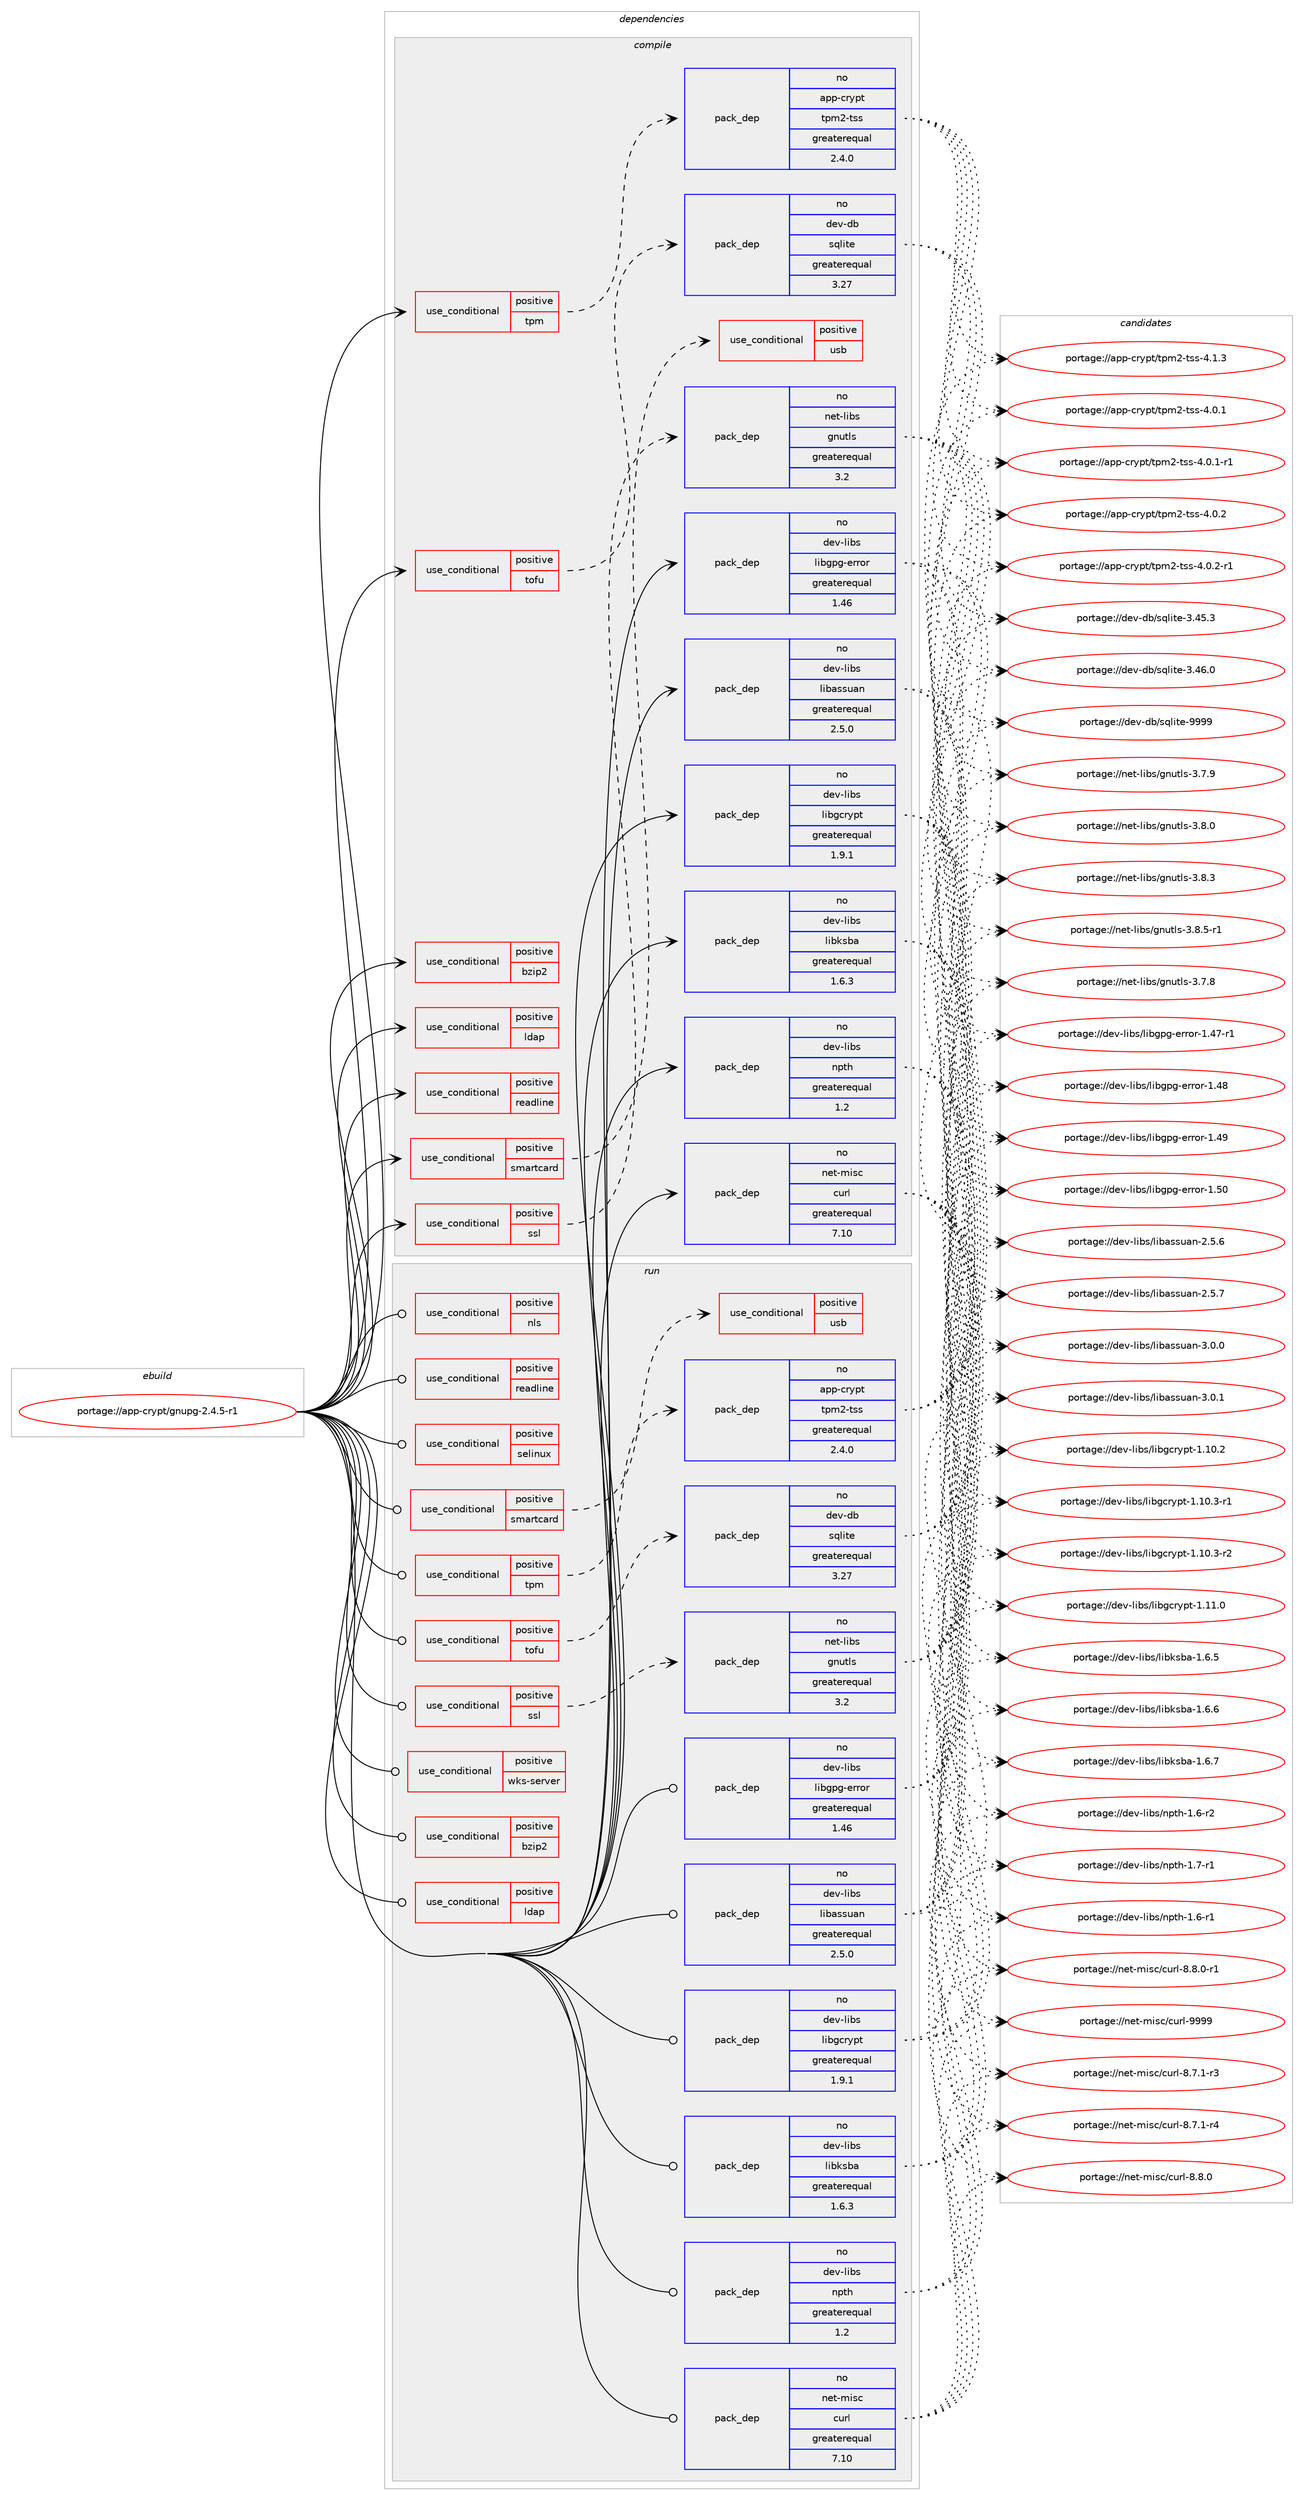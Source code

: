 digraph prolog {

# *************
# Graph options
# *************

newrank=true;
concentrate=true;
compound=true;
graph [rankdir=LR,fontname=Helvetica,fontsize=10,ranksep=1.5];#, ranksep=2.5, nodesep=0.2];
edge  [arrowhead=vee];
node  [fontname=Helvetica,fontsize=10];

# **********
# The ebuild
# **********

subgraph cluster_leftcol {
color=gray;
rank=same;
label=<<i>ebuild</i>>;
id [label="portage://app-crypt/gnupg-2.4.5-r1", color=red, width=4, href="../app-crypt/gnupg-2.4.5-r1.svg"];
}

# ****************
# The dependencies
# ****************

subgraph cluster_midcol {
color=gray;
label=<<i>dependencies</i>>;
subgraph cluster_compile {
fillcolor="#eeeeee";
style=filled;
label=<<i>compile</i>>;
subgraph cond3269 {
dependency5208 [label=<<TABLE BORDER="0" CELLBORDER="1" CELLSPACING="0" CELLPADDING="4"><TR><TD ROWSPAN="3" CELLPADDING="10">use_conditional</TD></TR><TR><TD>positive</TD></TR><TR><TD>bzip2</TD></TR></TABLE>>, shape=none, color=red];
# *** BEGIN UNKNOWN DEPENDENCY TYPE (TODO) ***
# dependency5208 -> package_dependency(portage://app-crypt/gnupg-2.4.5-r1,install,no,app-arch,bzip2,none,[,,],[],[])
# *** END UNKNOWN DEPENDENCY TYPE (TODO) ***

}
id:e -> dependency5208:w [weight=20,style="solid",arrowhead="vee"];
subgraph cond3270 {
dependency5209 [label=<<TABLE BORDER="0" CELLBORDER="1" CELLSPACING="0" CELLPADDING="4"><TR><TD ROWSPAN="3" CELLPADDING="10">use_conditional</TD></TR><TR><TD>positive</TD></TR><TR><TD>ldap</TD></TR></TABLE>>, shape=none, color=red];
# *** BEGIN UNKNOWN DEPENDENCY TYPE (TODO) ***
# dependency5209 -> package_dependency(portage://app-crypt/gnupg-2.4.5-r1,install,no,net-nds,openldap,none,[,,],any_same_slot,[])
# *** END UNKNOWN DEPENDENCY TYPE (TODO) ***

}
id:e -> dependency5209:w [weight=20,style="solid",arrowhead="vee"];
subgraph cond3271 {
dependency5210 [label=<<TABLE BORDER="0" CELLBORDER="1" CELLSPACING="0" CELLPADDING="4"><TR><TD ROWSPAN="3" CELLPADDING="10">use_conditional</TD></TR><TR><TD>positive</TD></TR><TR><TD>readline</TD></TR></TABLE>>, shape=none, color=red];
# *** BEGIN UNKNOWN DEPENDENCY TYPE (TODO) ***
# dependency5210 -> package_dependency(portage://app-crypt/gnupg-2.4.5-r1,install,no,sys-libs,readline,none,[,,],[slot(0),equal],[])
# *** END UNKNOWN DEPENDENCY TYPE (TODO) ***

}
id:e -> dependency5210:w [weight=20,style="solid",arrowhead="vee"];
subgraph cond3272 {
dependency5211 [label=<<TABLE BORDER="0" CELLBORDER="1" CELLSPACING="0" CELLPADDING="4"><TR><TD ROWSPAN="3" CELLPADDING="10">use_conditional</TD></TR><TR><TD>positive</TD></TR><TR><TD>smartcard</TD></TR></TABLE>>, shape=none, color=red];
subgraph cond3273 {
dependency5212 [label=<<TABLE BORDER="0" CELLBORDER="1" CELLSPACING="0" CELLPADDING="4"><TR><TD ROWSPAN="3" CELLPADDING="10">use_conditional</TD></TR><TR><TD>positive</TD></TR><TR><TD>usb</TD></TR></TABLE>>, shape=none, color=red];
# *** BEGIN UNKNOWN DEPENDENCY TYPE (TODO) ***
# dependency5212 -> package_dependency(portage://app-crypt/gnupg-2.4.5-r1,install,no,virtual,libusb,none,[,,],[slot(1)],[])
# *** END UNKNOWN DEPENDENCY TYPE (TODO) ***

}
dependency5211:e -> dependency5212:w [weight=20,style="dashed",arrowhead="vee"];
}
id:e -> dependency5211:w [weight=20,style="solid",arrowhead="vee"];
subgraph cond3274 {
dependency5213 [label=<<TABLE BORDER="0" CELLBORDER="1" CELLSPACING="0" CELLPADDING="4"><TR><TD ROWSPAN="3" CELLPADDING="10">use_conditional</TD></TR><TR><TD>positive</TD></TR><TR><TD>ssl</TD></TR></TABLE>>, shape=none, color=red];
subgraph pack1869 {
dependency5214 [label=<<TABLE BORDER="0" CELLBORDER="1" CELLSPACING="0" CELLPADDING="4" WIDTH="220"><TR><TD ROWSPAN="6" CELLPADDING="30">pack_dep</TD></TR><TR><TD WIDTH="110">no</TD></TR><TR><TD>net-libs</TD></TR><TR><TD>gnutls</TD></TR><TR><TD>greaterequal</TD></TR><TR><TD>3.2</TD></TR></TABLE>>, shape=none, color=blue];
}
dependency5213:e -> dependency5214:w [weight=20,style="dashed",arrowhead="vee"];
}
id:e -> dependency5213:w [weight=20,style="solid",arrowhead="vee"];
subgraph cond3275 {
dependency5215 [label=<<TABLE BORDER="0" CELLBORDER="1" CELLSPACING="0" CELLPADDING="4"><TR><TD ROWSPAN="3" CELLPADDING="10">use_conditional</TD></TR><TR><TD>positive</TD></TR><TR><TD>tofu</TD></TR></TABLE>>, shape=none, color=red];
subgraph pack1870 {
dependency5216 [label=<<TABLE BORDER="0" CELLBORDER="1" CELLSPACING="0" CELLPADDING="4" WIDTH="220"><TR><TD ROWSPAN="6" CELLPADDING="30">pack_dep</TD></TR><TR><TD WIDTH="110">no</TD></TR><TR><TD>dev-db</TD></TR><TR><TD>sqlite</TD></TR><TR><TD>greaterequal</TD></TR><TR><TD>3.27</TD></TR></TABLE>>, shape=none, color=blue];
}
dependency5215:e -> dependency5216:w [weight=20,style="dashed",arrowhead="vee"];
}
id:e -> dependency5215:w [weight=20,style="solid",arrowhead="vee"];
subgraph cond3276 {
dependency5217 [label=<<TABLE BORDER="0" CELLBORDER="1" CELLSPACING="0" CELLPADDING="4"><TR><TD ROWSPAN="3" CELLPADDING="10">use_conditional</TD></TR><TR><TD>positive</TD></TR><TR><TD>tpm</TD></TR></TABLE>>, shape=none, color=red];
subgraph pack1871 {
dependency5218 [label=<<TABLE BORDER="0" CELLBORDER="1" CELLSPACING="0" CELLPADDING="4" WIDTH="220"><TR><TD ROWSPAN="6" CELLPADDING="30">pack_dep</TD></TR><TR><TD WIDTH="110">no</TD></TR><TR><TD>app-crypt</TD></TR><TR><TD>tpm2-tss</TD></TR><TR><TD>greaterequal</TD></TR><TR><TD>2.4.0</TD></TR></TABLE>>, shape=none, color=blue];
}
dependency5217:e -> dependency5218:w [weight=20,style="dashed",arrowhead="vee"];
}
id:e -> dependency5217:w [weight=20,style="solid",arrowhead="vee"];
subgraph pack1872 {
dependency5219 [label=<<TABLE BORDER="0" CELLBORDER="1" CELLSPACING="0" CELLPADDING="4" WIDTH="220"><TR><TD ROWSPAN="6" CELLPADDING="30">pack_dep</TD></TR><TR><TD WIDTH="110">no</TD></TR><TR><TD>dev-libs</TD></TR><TR><TD>libassuan</TD></TR><TR><TD>greaterequal</TD></TR><TR><TD>2.5.0</TD></TR></TABLE>>, shape=none, color=blue];
}
id:e -> dependency5219:w [weight=20,style="solid",arrowhead="vee"];
subgraph pack1873 {
dependency5220 [label=<<TABLE BORDER="0" CELLBORDER="1" CELLSPACING="0" CELLPADDING="4" WIDTH="220"><TR><TD ROWSPAN="6" CELLPADDING="30">pack_dep</TD></TR><TR><TD WIDTH="110">no</TD></TR><TR><TD>dev-libs</TD></TR><TR><TD>libgcrypt</TD></TR><TR><TD>greaterequal</TD></TR><TR><TD>1.9.1</TD></TR></TABLE>>, shape=none, color=blue];
}
id:e -> dependency5220:w [weight=20,style="solid",arrowhead="vee"];
subgraph pack1874 {
dependency5221 [label=<<TABLE BORDER="0" CELLBORDER="1" CELLSPACING="0" CELLPADDING="4" WIDTH="220"><TR><TD ROWSPAN="6" CELLPADDING="30">pack_dep</TD></TR><TR><TD WIDTH="110">no</TD></TR><TR><TD>dev-libs</TD></TR><TR><TD>libgpg-error</TD></TR><TR><TD>greaterequal</TD></TR><TR><TD>1.46</TD></TR></TABLE>>, shape=none, color=blue];
}
id:e -> dependency5221:w [weight=20,style="solid",arrowhead="vee"];
subgraph pack1875 {
dependency5222 [label=<<TABLE BORDER="0" CELLBORDER="1" CELLSPACING="0" CELLPADDING="4" WIDTH="220"><TR><TD ROWSPAN="6" CELLPADDING="30">pack_dep</TD></TR><TR><TD WIDTH="110">no</TD></TR><TR><TD>dev-libs</TD></TR><TR><TD>libksba</TD></TR><TR><TD>greaterequal</TD></TR><TR><TD>1.6.3</TD></TR></TABLE>>, shape=none, color=blue];
}
id:e -> dependency5222:w [weight=20,style="solid",arrowhead="vee"];
subgraph pack1876 {
dependency5223 [label=<<TABLE BORDER="0" CELLBORDER="1" CELLSPACING="0" CELLPADDING="4" WIDTH="220"><TR><TD ROWSPAN="6" CELLPADDING="30">pack_dep</TD></TR><TR><TD WIDTH="110">no</TD></TR><TR><TD>dev-libs</TD></TR><TR><TD>npth</TD></TR><TR><TD>greaterequal</TD></TR><TR><TD>1.2</TD></TR></TABLE>>, shape=none, color=blue];
}
id:e -> dependency5223:w [weight=20,style="solid",arrowhead="vee"];
subgraph pack1877 {
dependency5224 [label=<<TABLE BORDER="0" CELLBORDER="1" CELLSPACING="0" CELLPADDING="4" WIDTH="220"><TR><TD ROWSPAN="6" CELLPADDING="30">pack_dep</TD></TR><TR><TD WIDTH="110">no</TD></TR><TR><TD>net-misc</TD></TR><TR><TD>curl</TD></TR><TR><TD>greaterequal</TD></TR><TR><TD>7.10</TD></TR></TABLE>>, shape=none, color=blue];
}
id:e -> dependency5224:w [weight=20,style="solid",arrowhead="vee"];
# *** BEGIN UNKNOWN DEPENDENCY TYPE (TODO) ***
# id -> package_dependency(portage://app-crypt/gnupg-2.4.5-r1,install,no,sys-libs,zlib,none,[,,],[],[])
# *** END UNKNOWN DEPENDENCY TYPE (TODO) ***

}
subgraph cluster_compileandrun {
fillcolor="#eeeeee";
style=filled;
label=<<i>compile and run</i>>;
}
subgraph cluster_run {
fillcolor="#eeeeee";
style=filled;
label=<<i>run</i>>;
subgraph cond3277 {
dependency5225 [label=<<TABLE BORDER="0" CELLBORDER="1" CELLSPACING="0" CELLPADDING="4"><TR><TD ROWSPAN="3" CELLPADDING="10">use_conditional</TD></TR><TR><TD>positive</TD></TR><TR><TD>bzip2</TD></TR></TABLE>>, shape=none, color=red];
# *** BEGIN UNKNOWN DEPENDENCY TYPE (TODO) ***
# dependency5225 -> package_dependency(portage://app-crypt/gnupg-2.4.5-r1,run,no,app-arch,bzip2,none,[,,],[],[])
# *** END UNKNOWN DEPENDENCY TYPE (TODO) ***

}
id:e -> dependency5225:w [weight=20,style="solid",arrowhead="odot"];
subgraph cond3278 {
dependency5226 [label=<<TABLE BORDER="0" CELLBORDER="1" CELLSPACING="0" CELLPADDING="4"><TR><TD ROWSPAN="3" CELLPADDING="10">use_conditional</TD></TR><TR><TD>positive</TD></TR><TR><TD>ldap</TD></TR></TABLE>>, shape=none, color=red];
# *** BEGIN UNKNOWN DEPENDENCY TYPE (TODO) ***
# dependency5226 -> package_dependency(portage://app-crypt/gnupg-2.4.5-r1,run,no,net-nds,openldap,none,[,,],any_same_slot,[])
# *** END UNKNOWN DEPENDENCY TYPE (TODO) ***

}
id:e -> dependency5226:w [weight=20,style="solid",arrowhead="odot"];
subgraph cond3279 {
dependency5227 [label=<<TABLE BORDER="0" CELLBORDER="1" CELLSPACING="0" CELLPADDING="4"><TR><TD ROWSPAN="3" CELLPADDING="10">use_conditional</TD></TR><TR><TD>positive</TD></TR><TR><TD>nls</TD></TR></TABLE>>, shape=none, color=red];
# *** BEGIN UNKNOWN DEPENDENCY TYPE (TODO) ***
# dependency5227 -> package_dependency(portage://app-crypt/gnupg-2.4.5-r1,run,no,virtual,libintl,none,[,,],[],[])
# *** END UNKNOWN DEPENDENCY TYPE (TODO) ***

}
id:e -> dependency5227:w [weight=20,style="solid",arrowhead="odot"];
subgraph cond3280 {
dependency5228 [label=<<TABLE BORDER="0" CELLBORDER="1" CELLSPACING="0" CELLPADDING="4"><TR><TD ROWSPAN="3" CELLPADDING="10">use_conditional</TD></TR><TR><TD>positive</TD></TR><TR><TD>readline</TD></TR></TABLE>>, shape=none, color=red];
# *** BEGIN UNKNOWN DEPENDENCY TYPE (TODO) ***
# dependency5228 -> package_dependency(portage://app-crypt/gnupg-2.4.5-r1,run,no,sys-libs,readline,none,[,,],[slot(0),equal],[])
# *** END UNKNOWN DEPENDENCY TYPE (TODO) ***

}
id:e -> dependency5228:w [weight=20,style="solid",arrowhead="odot"];
subgraph cond3281 {
dependency5229 [label=<<TABLE BORDER="0" CELLBORDER="1" CELLSPACING="0" CELLPADDING="4"><TR><TD ROWSPAN="3" CELLPADDING="10">use_conditional</TD></TR><TR><TD>positive</TD></TR><TR><TD>selinux</TD></TR></TABLE>>, shape=none, color=red];
# *** BEGIN UNKNOWN DEPENDENCY TYPE (TODO) ***
# dependency5229 -> package_dependency(portage://app-crypt/gnupg-2.4.5-r1,run,no,sec-policy,selinux-gpg,none,[,,],[],[])
# *** END UNKNOWN DEPENDENCY TYPE (TODO) ***

}
id:e -> dependency5229:w [weight=20,style="solid",arrowhead="odot"];
subgraph cond3282 {
dependency5230 [label=<<TABLE BORDER="0" CELLBORDER="1" CELLSPACING="0" CELLPADDING="4"><TR><TD ROWSPAN="3" CELLPADDING="10">use_conditional</TD></TR><TR><TD>positive</TD></TR><TR><TD>smartcard</TD></TR></TABLE>>, shape=none, color=red];
subgraph cond3283 {
dependency5231 [label=<<TABLE BORDER="0" CELLBORDER="1" CELLSPACING="0" CELLPADDING="4"><TR><TD ROWSPAN="3" CELLPADDING="10">use_conditional</TD></TR><TR><TD>positive</TD></TR><TR><TD>usb</TD></TR></TABLE>>, shape=none, color=red];
# *** BEGIN UNKNOWN DEPENDENCY TYPE (TODO) ***
# dependency5231 -> package_dependency(portage://app-crypt/gnupg-2.4.5-r1,run,no,virtual,libusb,none,[,,],[slot(1)],[])
# *** END UNKNOWN DEPENDENCY TYPE (TODO) ***

}
dependency5230:e -> dependency5231:w [weight=20,style="dashed",arrowhead="vee"];
}
id:e -> dependency5230:w [weight=20,style="solid",arrowhead="odot"];
subgraph cond3284 {
dependency5232 [label=<<TABLE BORDER="0" CELLBORDER="1" CELLSPACING="0" CELLPADDING="4"><TR><TD ROWSPAN="3" CELLPADDING="10">use_conditional</TD></TR><TR><TD>positive</TD></TR><TR><TD>ssl</TD></TR></TABLE>>, shape=none, color=red];
subgraph pack1878 {
dependency5233 [label=<<TABLE BORDER="0" CELLBORDER="1" CELLSPACING="0" CELLPADDING="4" WIDTH="220"><TR><TD ROWSPAN="6" CELLPADDING="30">pack_dep</TD></TR><TR><TD WIDTH="110">no</TD></TR><TR><TD>net-libs</TD></TR><TR><TD>gnutls</TD></TR><TR><TD>greaterequal</TD></TR><TR><TD>3.2</TD></TR></TABLE>>, shape=none, color=blue];
}
dependency5232:e -> dependency5233:w [weight=20,style="dashed",arrowhead="vee"];
}
id:e -> dependency5232:w [weight=20,style="solid",arrowhead="odot"];
subgraph cond3285 {
dependency5234 [label=<<TABLE BORDER="0" CELLBORDER="1" CELLSPACING="0" CELLPADDING="4"><TR><TD ROWSPAN="3" CELLPADDING="10">use_conditional</TD></TR><TR><TD>positive</TD></TR><TR><TD>tofu</TD></TR></TABLE>>, shape=none, color=red];
subgraph pack1879 {
dependency5235 [label=<<TABLE BORDER="0" CELLBORDER="1" CELLSPACING="0" CELLPADDING="4" WIDTH="220"><TR><TD ROWSPAN="6" CELLPADDING="30">pack_dep</TD></TR><TR><TD WIDTH="110">no</TD></TR><TR><TD>dev-db</TD></TR><TR><TD>sqlite</TD></TR><TR><TD>greaterequal</TD></TR><TR><TD>3.27</TD></TR></TABLE>>, shape=none, color=blue];
}
dependency5234:e -> dependency5235:w [weight=20,style="dashed",arrowhead="vee"];
}
id:e -> dependency5234:w [weight=20,style="solid",arrowhead="odot"];
subgraph cond3286 {
dependency5236 [label=<<TABLE BORDER="0" CELLBORDER="1" CELLSPACING="0" CELLPADDING="4"><TR><TD ROWSPAN="3" CELLPADDING="10">use_conditional</TD></TR><TR><TD>positive</TD></TR><TR><TD>tpm</TD></TR></TABLE>>, shape=none, color=red];
subgraph pack1880 {
dependency5237 [label=<<TABLE BORDER="0" CELLBORDER="1" CELLSPACING="0" CELLPADDING="4" WIDTH="220"><TR><TD ROWSPAN="6" CELLPADDING="30">pack_dep</TD></TR><TR><TD WIDTH="110">no</TD></TR><TR><TD>app-crypt</TD></TR><TR><TD>tpm2-tss</TD></TR><TR><TD>greaterequal</TD></TR><TR><TD>2.4.0</TD></TR></TABLE>>, shape=none, color=blue];
}
dependency5236:e -> dependency5237:w [weight=20,style="dashed",arrowhead="vee"];
}
id:e -> dependency5236:w [weight=20,style="solid",arrowhead="odot"];
subgraph cond3287 {
dependency5238 [label=<<TABLE BORDER="0" CELLBORDER="1" CELLSPACING="0" CELLPADDING="4"><TR><TD ROWSPAN="3" CELLPADDING="10">use_conditional</TD></TR><TR><TD>positive</TD></TR><TR><TD>wks-server</TD></TR></TABLE>>, shape=none, color=red];
# *** BEGIN UNKNOWN DEPENDENCY TYPE (TODO) ***
# dependency5238 -> package_dependency(portage://app-crypt/gnupg-2.4.5-r1,run,no,virtual,mta,none,[,,],[],[])
# *** END UNKNOWN DEPENDENCY TYPE (TODO) ***

}
id:e -> dependency5238:w [weight=20,style="solid",arrowhead="odot"];
subgraph pack1881 {
dependency5239 [label=<<TABLE BORDER="0" CELLBORDER="1" CELLSPACING="0" CELLPADDING="4" WIDTH="220"><TR><TD ROWSPAN="6" CELLPADDING="30">pack_dep</TD></TR><TR><TD WIDTH="110">no</TD></TR><TR><TD>dev-libs</TD></TR><TR><TD>libassuan</TD></TR><TR><TD>greaterequal</TD></TR><TR><TD>2.5.0</TD></TR></TABLE>>, shape=none, color=blue];
}
id:e -> dependency5239:w [weight=20,style="solid",arrowhead="odot"];
subgraph pack1882 {
dependency5240 [label=<<TABLE BORDER="0" CELLBORDER="1" CELLSPACING="0" CELLPADDING="4" WIDTH="220"><TR><TD ROWSPAN="6" CELLPADDING="30">pack_dep</TD></TR><TR><TD WIDTH="110">no</TD></TR><TR><TD>dev-libs</TD></TR><TR><TD>libgcrypt</TD></TR><TR><TD>greaterequal</TD></TR><TR><TD>1.9.1</TD></TR></TABLE>>, shape=none, color=blue];
}
id:e -> dependency5240:w [weight=20,style="solid",arrowhead="odot"];
subgraph pack1883 {
dependency5241 [label=<<TABLE BORDER="0" CELLBORDER="1" CELLSPACING="0" CELLPADDING="4" WIDTH="220"><TR><TD ROWSPAN="6" CELLPADDING="30">pack_dep</TD></TR><TR><TD WIDTH="110">no</TD></TR><TR><TD>dev-libs</TD></TR><TR><TD>libgpg-error</TD></TR><TR><TD>greaterequal</TD></TR><TR><TD>1.46</TD></TR></TABLE>>, shape=none, color=blue];
}
id:e -> dependency5241:w [weight=20,style="solid",arrowhead="odot"];
subgraph pack1884 {
dependency5242 [label=<<TABLE BORDER="0" CELLBORDER="1" CELLSPACING="0" CELLPADDING="4" WIDTH="220"><TR><TD ROWSPAN="6" CELLPADDING="30">pack_dep</TD></TR><TR><TD WIDTH="110">no</TD></TR><TR><TD>dev-libs</TD></TR><TR><TD>libksba</TD></TR><TR><TD>greaterequal</TD></TR><TR><TD>1.6.3</TD></TR></TABLE>>, shape=none, color=blue];
}
id:e -> dependency5242:w [weight=20,style="solid",arrowhead="odot"];
subgraph pack1885 {
dependency5243 [label=<<TABLE BORDER="0" CELLBORDER="1" CELLSPACING="0" CELLPADDING="4" WIDTH="220"><TR><TD ROWSPAN="6" CELLPADDING="30">pack_dep</TD></TR><TR><TD WIDTH="110">no</TD></TR><TR><TD>dev-libs</TD></TR><TR><TD>npth</TD></TR><TR><TD>greaterequal</TD></TR><TR><TD>1.2</TD></TR></TABLE>>, shape=none, color=blue];
}
id:e -> dependency5243:w [weight=20,style="solid",arrowhead="odot"];
subgraph pack1886 {
dependency5244 [label=<<TABLE BORDER="0" CELLBORDER="1" CELLSPACING="0" CELLPADDING="4" WIDTH="220"><TR><TD ROWSPAN="6" CELLPADDING="30">pack_dep</TD></TR><TR><TD WIDTH="110">no</TD></TR><TR><TD>net-misc</TD></TR><TR><TD>curl</TD></TR><TR><TD>greaterequal</TD></TR><TR><TD>7.10</TD></TR></TABLE>>, shape=none, color=blue];
}
id:e -> dependency5244:w [weight=20,style="solid",arrowhead="odot"];
# *** BEGIN UNKNOWN DEPENDENCY TYPE (TODO) ***
# id -> package_dependency(portage://app-crypt/gnupg-2.4.5-r1,run,no,sys-libs,zlib,none,[,,],[],[])
# *** END UNKNOWN DEPENDENCY TYPE (TODO) ***

}
}

# **************
# The candidates
# **************

subgraph cluster_choices {
rank=same;
color=gray;
label=<<i>candidates</i>>;

subgraph choice1869 {
color=black;
nodesep=1;
choice110101116451081059811547103110117116108115455146554656 [label="portage://net-libs/gnutls-3.7.8", color=red, width=4,href="../net-libs/gnutls-3.7.8.svg"];
choice110101116451081059811547103110117116108115455146554657 [label="portage://net-libs/gnutls-3.7.9", color=red, width=4,href="../net-libs/gnutls-3.7.9.svg"];
choice110101116451081059811547103110117116108115455146564648 [label="portage://net-libs/gnutls-3.8.0", color=red, width=4,href="../net-libs/gnutls-3.8.0.svg"];
choice110101116451081059811547103110117116108115455146564651 [label="portage://net-libs/gnutls-3.8.3", color=red, width=4,href="../net-libs/gnutls-3.8.3.svg"];
choice1101011164510810598115471031101171161081154551465646534511449 [label="portage://net-libs/gnutls-3.8.5-r1", color=red, width=4,href="../net-libs/gnutls-3.8.5-r1.svg"];
dependency5214:e -> choice110101116451081059811547103110117116108115455146554656:w [style=dotted,weight="100"];
dependency5214:e -> choice110101116451081059811547103110117116108115455146554657:w [style=dotted,weight="100"];
dependency5214:e -> choice110101116451081059811547103110117116108115455146564648:w [style=dotted,weight="100"];
dependency5214:e -> choice110101116451081059811547103110117116108115455146564651:w [style=dotted,weight="100"];
dependency5214:e -> choice1101011164510810598115471031101171161081154551465646534511449:w [style=dotted,weight="100"];
}
subgraph choice1870 {
color=black;
nodesep=1;
choice10010111845100984711511310810511610145514652534651 [label="portage://dev-db/sqlite-3.45.3", color=red, width=4,href="../dev-db/sqlite-3.45.3.svg"];
choice10010111845100984711511310810511610145514652544648 [label="portage://dev-db/sqlite-3.46.0", color=red, width=4,href="../dev-db/sqlite-3.46.0.svg"];
choice1001011184510098471151131081051161014557575757 [label="portage://dev-db/sqlite-9999", color=red, width=4,href="../dev-db/sqlite-9999.svg"];
dependency5216:e -> choice10010111845100984711511310810511610145514652534651:w [style=dotted,weight="100"];
dependency5216:e -> choice10010111845100984711511310810511610145514652544648:w [style=dotted,weight="100"];
dependency5216:e -> choice1001011184510098471151131081051161014557575757:w [style=dotted,weight="100"];
}
subgraph choice1871 {
color=black;
nodesep=1;
choice971121124599114121112116471161121095045116115115455246484649 [label="portage://app-crypt/tpm2-tss-4.0.1", color=red, width=4,href="../app-crypt/tpm2-tss-4.0.1.svg"];
choice9711211245991141211121164711611210950451161151154552464846494511449 [label="portage://app-crypt/tpm2-tss-4.0.1-r1", color=red, width=4,href="../app-crypt/tpm2-tss-4.0.1-r1.svg"];
choice971121124599114121112116471161121095045116115115455246484650 [label="portage://app-crypt/tpm2-tss-4.0.2", color=red, width=4,href="../app-crypt/tpm2-tss-4.0.2.svg"];
choice9711211245991141211121164711611210950451161151154552464846504511449 [label="portage://app-crypt/tpm2-tss-4.0.2-r1", color=red, width=4,href="../app-crypt/tpm2-tss-4.0.2-r1.svg"];
choice971121124599114121112116471161121095045116115115455246494651 [label="portage://app-crypt/tpm2-tss-4.1.3", color=red, width=4,href="../app-crypt/tpm2-tss-4.1.3.svg"];
dependency5218:e -> choice971121124599114121112116471161121095045116115115455246484649:w [style=dotted,weight="100"];
dependency5218:e -> choice9711211245991141211121164711611210950451161151154552464846494511449:w [style=dotted,weight="100"];
dependency5218:e -> choice971121124599114121112116471161121095045116115115455246484650:w [style=dotted,weight="100"];
dependency5218:e -> choice9711211245991141211121164711611210950451161151154552464846504511449:w [style=dotted,weight="100"];
dependency5218:e -> choice971121124599114121112116471161121095045116115115455246494651:w [style=dotted,weight="100"];
}
subgraph choice1872 {
color=black;
nodesep=1;
choice100101118451081059811547108105989711511511797110455046534654 [label="portage://dev-libs/libassuan-2.5.6", color=red, width=4,href="../dev-libs/libassuan-2.5.6.svg"];
choice100101118451081059811547108105989711511511797110455046534655 [label="portage://dev-libs/libassuan-2.5.7", color=red, width=4,href="../dev-libs/libassuan-2.5.7.svg"];
choice100101118451081059811547108105989711511511797110455146484648 [label="portage://dev-libs/libassuan-3.0.0", color=red, width=4,href="../dev-libs/libassuan-3.0.0.svg"];
choice100101118451081059811547108105989711511511797110455146484649 [label="portage://dev-libs/libassuan-3.0.1", color=red, width=4,href="../dev-libs/libassuan-3.0.1.svg"];
dependency5219:e -> choice100101118451081059811547108105989711511511797110455046534654:w [style=dotted,weight="100"];
dependency5219:e -> choice100101118451081059811547108105989711511511797110455046534655:w [style=dotted,weight="100"];
dependency5219:e -> choice100101118451081059811547108105989711511511797110455146484648:w [style=dotted,weight="100"];
dependency5219:e -> choice100101118451081059811547108105989711511511797110455146484649:w [style=dotted,weight="100"];
}
subgraph choice1873 {
color=black;
nodesep=1;
choice100101118451081059811547108105981039911412111211645494649484650 [label="portage://dev-libs/libgcrypt-1.10.2", color=red, width=4,href="../dev-libs/libgcrypt-1.10.2.svg"];
choice1001011184510810598115471081059810399114121112116454946494846514511449 [label="portage://dev-libs/libgcrypt-1.10.3-r1", color=red, width=4,href="../dev-libs/libgcrypt-1.10.3-r1.svg"];
choice1001011184510810598115471081059810399114121112116454946494846514511450 [label="portage://dev-libs/libgcrypt-1.10.3-r2", color=red, width=4,href="../dev-libs/libgcrypt-1.10.3-r2.svg"];
choice100101118451081059811547108105981039911412111211645494649494648 [label="portage://dev-libs/libgcrypt-1.11.0", color=red, width=4,href="../dev-libs/libgcrypt-1.11.0.svg"];
dependency5220:e -> choice100101118451081059811547108105981039911412111211645494649484650:w [style=dotted,weight="100"];
dependency5220:e -> choice1001011184510810598115471081059810399114121112116454946494846514511449:w [style=dotted,weight="100"];
dependency5220:e -> choice1001011184510810598115471081059810399114121112116454946494846514511450:w [style=dotted,weight="100"];
dependency5220:e -> choice100101118451081059811547108105981039911412111211645494649494648:w [style=dotted,weight="100"];
}
subgraph choice1874 {
color=black;
nodesep=1;
choice100101118451081059811547108105981031121034510111411411111445494652554511449 [label="portage://dev-libs/libgpg-error-1.47-r1", color=red, width=4,href="../dev-libs/libgpg-error-1.47-r1.svg"];
choice10010111845108105981154710810598103112103451011141141111144549465256 [label="portage://dev-libs/libgpg-error-1.48", color=red, width=4,href="../dev-libs/libgpg-error-1.48.svg"];
choice10010111845108105981154710810598103112103451011141141111144549465257 [label="portage://dev-libs/libgpg-error-1.49", color=red, width=4,href="../dev-libs/libgpg-error-1.49.svg"];
choice10010111845108105981154710810598103112103451011141141111144549465348 [label="portage://dev-libs/libgpg-error-1.50", color=red, width=4,href="../dev-libs/libgpg-error-1.50.svg"];
dependency5221:e -> choice100101118451081059811547108105981031121034510111411411111445494652554511449:w [style=dotted,weight="100"];
dependency5221:e -> choice10010111845108105981154710810598103112103451011141141111144549465256:w [style=dotted,weight="100"];
dependency5221:e -> choice10010111845108105981154710810598103112103451011141141111144549465257:w [style=dotted,weight="100"];
dependency5221:e -> choice10010111845108105981154710810598103112103451011141141111144549465348:w [style=dotted,weight="100"];
}
subgraph choice1875 {
color=black;
nodesep=1;
choice100101118451081059811547108105981071159897454946544653 [label="portage://dev-libs/libksba-1.6.5", color=red, width=4,href="../dev-libs/libksba-1.6.5.svg"];
choice100101118451081059811547108105981071159897454946544654 [label="portage://dev-libs/libksba-1.6.6", color=red, width=4,href="../dev-libs/libksba-1.6.6.svg"];
choice100101118451081059811547108105981071159897454946544655 [label="portage://dev-libs/libksba-1.6.7", color=red, width=4,href="../dev-libs/libksba-1.6.7.svg"];
dependency5222:e -> choice100101118451081059811547108105981071159897454946544653:w [style=dotted,weight="100"];
dependency5222:e -> choice100101118451081059811547108105981071159897454946544654:w [style=dotted,weight="100"];
dependency5222:e -> choice100101118451081059811547108105981071159897454946544655:w [style=dotted,weight="100"];
}
subgraph choice1876 {
color=black;
nodesep=1;
choice100101118451081059811547110112116104454946544511449 [label="portage://dev-libs/npth-1.6-r1", color=red, width=4,href="../dev-libs/npth-1.6-r1.svg"];
choice100101118451081059811547110112116104454946544511450 [label="portage://dev-libs/npth-1.6-r2", color=red, width=4,href="../dev-libs/npth-1.6-r2.svg"];
choice100101118451081059811547110112116104454946554511449 [label="portage://dev-libs/npth-1.7-r1", color=red, width=4,href="../dev-libs/npth-1.7-r1.svg"];
dependency5223:e -> choice100101118451081059811547110112116104454946544511449:w [style=dotted,weight="100"];
dependency5223:e -> choice100101118451081059811547110112116104454946544511450:w [style=dotted,weight="100"];
dependency5223:e -> choice100101118451081059811547110112116104454946554511449:w [style=dotted,weight="100"];
}
subgraph choice1877 {
color=black;
nodesep=1;
choice110101116451091051159947991171141084556465546494511451 [label="portage://net-misc/curl-8.7.1-r3", color=red, width=4,href="../net-misc/curl-8.7.1-r3.svg"];
choice110101116451091051159947991171141084556465546494511452 [label="portage://net-misc/curl-8.7.1-r4", color=red, width=4,href="../net-misc/curl-8.7.1-r4.svg"];
choice11010111645109105115994799117114108455646564648 [label="portage://net-misc/curl-8.8.0", color=red, width=4,href="../net-misc/curl-8.8.0.svg"];
choice110101116451091051159947991171141084556465646484511449 [label="portage://net-misc/curl-8.8.0-r1", color=red, width=4,href="../net-misc/curl-8.8.0-r1.svg"];
choice110101116451091051159947991171141084557575757 [label="portage://net-misc/curl-9999", color=red, width=4,href="../net-misc/curl-9999.svg"];
dependency5224:e -> choice110101116451091051159947991171141084556465546494511451:w [style=dotted,weight="100"];
dependency5224:e -> choice110101116451091051159947991171141084556465546494511452:w [style=dotted,weight="100"];
dependency5224:e -> choice11010111645109105115994799117114108455646564648:w [style=dotted,weight="100"];
dependency5224:e -> choice110101116451091051159947991171141084556465646484511449:w [style=dotted,weight="100"];
dependency5224:e -> choice110101116451091051159947991171141084557575757:w [style=dotted,weight="100"];
}
subgraph choice1878 {
color=black;
nodesep=1;
choice110101116451081059811547103110117116108115455146554656 [label="portage://net-libs/gnutls-3.7.8", color=red, width=4,href="../net-libs/gnutls-3.7.8.svg"];
choice110101116451081059811547103110117116108115455146554657 [label="portage://net-libs/gnutls-3.7.9", color=red, width=4,href="../net-libs/gnutls-3.7.9.svg"];
choice110101116451081059811547103110117116108115455146564648 [label="portage://net-libs/gnutls-3.8.0", color=red, width=4,href="../net-libs/gnutls-3.8.0.svg"];
choice110101116451081059811547103110117116108115455146564651 [label="portage://net-libs/gnutls-3.8.3", color=red, width=4,href="../net-libs/gnutls-3.8.3.svg"];
choice1101011164510810598115471031101171161081154551465646534511449 [label="portage://net-libs/gnutls-3.8.5-r1", color=red, width=4,href="../net-libs/gnutls-3.8.5-r1.svg"];
dependency5233:e -> choice110101116451081059811547103110117116108115455146554656:w [style=dotted,weight="100"];
dependency5233:e -> choice110101116451081059811547103110117116108115455146554657:w [style=dotted,weight="100"];
dependency5233:e -> choice110101116451081059811547103110117116108115455146564648:w [style=dotted,weight="100"];
dependency5233:e -> choice110101116451081059811547103110117116108115455146564651:w [style=dotted,weight="100"];
dependency5233:e -> choice1101011164510810598115471031101171161081154551465646534511449:w [style=dotted,weight="100"];
}
subgraph choice1879 {
color=black;
nodesep=1;
choice10010111845100984711511310810511610145514652534651 [label="portage://dev-db/sqlite-3.45.3", color=red, width=4,href="../dev-db/sqlite-3.45.3.svg"];
choice10010111845100984711511310810511610145514652544648 [label="portage://dev-db/sqlite-3.46.0", color=red, width=4,href="../dev-db/sqlite-3.46.0.svg"];
choice1001011184510098471151131081051161014557575757 [label="portage://dev-db/sqlite-9999", color=red, width=4,href="../dev-db/sqlite-9999.svg"];
dependency5235:e -> choice10010111845100984711511310810511610145514652534651:w [style=dotted,weight="100"];
dependency5235:e -> choice10010111845100984711511310810511610145514652544648:w [style=dotted,weight="100"];
dependency5235:e -> choice1001011184510098471151131081051161014557575757:w [style=dotted,weight="100"];
}
subgraph choice1880 {
color=black;
nodesep=1;
choice971121124599114121112116471161121095045116115115455246484649 [label="portage://app-crypt/tpm2-tss-4.0.1", color=red, width=4,href="../app-crypt/tpm2-tss-4.0.1.svg"];
choice9711211245991141211121164711611210950451161151154552464846494511449 [label="portage://app-crypt/tpm2-tss-4.0.1-r1", color=red, width=4,href="../app-crypt/tpm2-tss-4.0.1-r1.svg"];
choice971121124599114121112116471161121095045116115115455246484650 [label="portage://app-crypt/tpm2-tss-4.0.2", color=red, width=4,href="../app-crypt/tpm2-tss-4.0.2.svg"];
choice9711211245991141211121164711611210950451161151154552464846504511449 [label="portage://app-crypt/tpm2-tss-4.0.2-r1", color=red, width=4,href="../app-crypt/tpm2-tss-4.0.2-r1.svg"];
choice971121124599114121112116471161121095045116115115455246494651 [label="portage://app-crypt/tpm2-tss-4.1.3", color=red, width=4,href="../app-crypt/tpm2-tss-4.1.3.svg"];
dependency5237:e -> choice971121124599114121112116471161121095045116115115455246484649:w [style=dotted,weight="100"];
dependency5237:e -> choice9711211245991141211121164711611210950451161151154552464846494511449:w [style=dotted,weight="100"];
dependency5237:e -> choice971121124599114121112116471161121095045116115115455246484650:w [style=dotted,weight="100"];
dependency5237:e -> choice9711211245991141211121164711611210950451161151154552464846504511449:w [style=dotted,weight="100"];
dependency5237:e -> choice971121124599114121112116471161121095045116115115455246494651:w [style=dotted,weight="100"];
}
subgraph choice1881 {
color=black;
nodesep=1;
choice100101118451081059811547108105989711511511797110455046534654 [label="portage://dev-libs/libassuan-2.5.6", color=red, width=4,href="../dev-libs/libassuan-2.5.6.svg"];
choice100101118451081059811547108105989711511511797110455046534655 [label="portage://dev-libs/libassuan-2.5.7", color=red, width=4,href="../dev-libs/libassuan-2.5.7.svg"];
choice100101118451081059811547108105989711511511797110455146484648 [label="portage://dev-libs/libassuan-3.0.0", color=red, width=4,href="../dev-libs/libassuan-3.0.0.svg"];
choice100101118451081059811547108105989711511511797110455146484649 [label="portage://dev-libs/libassuan-3.0.1", color=red, width=4,href="../dev-libs/libassuan-3.0.1.svg"];
dependency5239:e -> choice100101118451081059811547108105989711511511797110455046534654:w [style=dotted,weight="100"];
dependency5239:e -> choice100101118451081059811547108105989711511511797110455046534655:w [style=dotted,weight="100"];
dependency5239:e -> choice100101118451081059811547108105989711511511797110455146484648:w [style=dotted,weight="100"];
dependency5239:e -> choice100101118451081059811547108105989711511511797110455146484649:w [style=dotted,weight="100"];
}
subgraph choice1882 {
color=black;
nodesep=1;
choice100101118451081059811547108105981039911412111211645494649484650 [label="portage://dev-libs/libgcrypt-1.10.2", color=red, width=4,href="../dev-libs/libgcrypt-1.10.2.svg"];
choice1001011184510810598115471081059810399114121112116454946494846514511449 [label="portage://dev-libs/libgcrypt-1.10.3-r1", color=red, width=4,href="../dev-libs/libgcrypt-1.10.3-r1.svg"];
choice1001011184510810598115471081059810399114121112116454946494846514511450 [label="portage://dev-libs/libgcrypt-1.10.3-r2", color=red, width=4,href="../dev-libs/libgcrypt-1.10.3-r2.svg"];
choice100101118451081059811547108105981039911412111211645494649494648 [label="portage://dev-libs/libgcrypt-1.11.0", color=red, width=4,href="../dev-libs/libgcrypt-1.11.0.svg"];
dependency5240:e -> choice100101118451081059811547108105981039911412111211645494649484650:w [style=dotted,weight="100"];
dependency5240:e -> choice1001011184510810598115471081059810399114121112116454946494846514511449:w [style=dotted,weight="100"];
dependency5240:e -> choice1001011184510810598115471081059810399114121112116454946494846514511450:w [style=dotted,weight="100"];
dependency5240:e -> choice100101118451081059811547108105981039911412111211645494649494648:w [style=dotted,weight="100"];
}
subgraph choice1883 {
color=black;
nodesep=1;
choice100101118451081059811547108105981031121034510111411411111445494652554511449 [label="portage://dev-libs/libgpg-error-1.47-r1", color=red, width=4,href="../dev-libs/libgpg-error-1.47-r1.svg"];
choice10010111845108105981154710810598103112103451011141141111144549465256 [label="portage://dev-libs/libgpg-error-1.48", color=red, width=4,href="../dev-libs/libgpg-error-1.48.svg"];
choice10010111845108105981154710810598103112103451011141141111144549465257 [label="portage://dev-libs/libgpg-error-1.49", color=red, width=4,href="../dev-libs/libgpg-error-1.49.svg"];
choice10010111845108105981154710810598103112103451011141141111144549465348 [label="portage://dev-libs/libgpg-error-1.50", color=red, width=4,href="../dev-libs/libgpg-error-1.50.svg"];
dependency5241:e -> choice100101118451081059811547108105981031121034510111411411111445494652554511449:w [style=dotted,weight="100"];
dependency5241:e -> choice10010111845108105981154710810598103112103451011141141111144549465256:w [style=dotted,weight="100"];
dependency5241:e -> choice10010111845108105981154710810598103112103451011141141111144549465257:w [style=dotted,weight="100"];
dependency5241:e -> choice10010111845108105981154710810598103112103451011141141111144549465348:w [style=dotted,weight="100"];
}
subgraph choice1884 {
color=black;
nodesep=1;
choice100101118451081059811547108105981071159897454946544653 [label="portage://dev-libs/libksba-1.6.5", color=red, width=4,href="../dev-libs/libksba-1.6.5.svg"];
choice100101118451081059811547108105981071159897454946544654 [label="portage://dev-libs/libksba-1.6.6", color=red, width=4,href="../dev-libs/libksba-1.6.6.svg"];
choice100101118451081059811547108105981071159897454946544655 [label="portage://dev-libs/libksba-1.6.7", color=red, width=4,href="../dev-libs/libksba-1.6.7.svg"];
dependency5242:e -> choice100101118451081059811547108105981071159897454946544653:w [style=dotted,weight="100"];
dependency5242:e -> choice100101118451081059811547108105981071159897454946544654:w [style=dotted,weight="100"];
dependency5242:e -> choice100101118451081059811547108105981071159897454946544655:w [style=dotted,weight="100"];
}
subgraph choice1885 {
color=black;
nodesep=1;
choice100101118451081059811547110112116104454946544511449 [label="portage://dev-libs/npth-1.6-r1", color=red, width=4,href="../dev-libs/npth-1.6-r1.svg"];
choice100101118451081059811547110112116104454946544511450 [label="portage://dev-libs/npth-1.6-r2", color=red, width=4,href="../dev-libs/npth-1.6-r2.svg"];
choice100101118451081059811547110112116104454946554511449 [label="portage://dev-libs/npth-1.7-r1", color=red, width=4,href="../dev-libs/npth-1.7-r1.svg"];
dependency5243:e -> choice100101118451081059811547110112116104454946544511449:w [style=dotted,weight="100"];
dependency5243:e -> choice100101118451081059811547110112116104454946544511450:w [style=dotted,weight="100"];
dependency5243:e -> choice100101118451081059811547110112116104454946554511449:w [style=dotted,weight="100"];
}
subgraph choice1886 {
color=black;
nodesep=1;
choice110101116451091051159947991171141084556465546494511451 [label="portage://net-misc/curl-8.7.1-r3", color=red, width=4,href="../net-misc/curl-8.7.1-r3.svg"];
choice110101116451091051159947991171141084556465546494511452 [label="portage://net-misc/curl-8.7.1-r4", color=red, width=4,href="../net-misc/curl-8.7.1-r4.svg"];
choice11010111645109105115994799117114108455646564648 [label="portage://net-misc/curl-8.8.0", color=red, width=4,href="../net-misc/curl-8.8.0.svg"];
choice110101116451091051159947991171141084556465646484511449 [label="portage://net-misc/curl-8.8.0-r1", color=red, width=4,href="../net-misc/curl-8.8.0-r1.svg"];
choice110101116451091051159947991171141084557575757 [label="portage://net-misc/curl-9999", color=red, width=4,href="../net-misc/curl-9999.svg"];
dependency5244:e -> choice110101116451091051159947991171141084556465546494511451:w [style=dotted,weight="100"];
dependency5244:e -> choice110101116451091051159947991171141084556465546494511452:w [style=dotted,weight="100"];
dependency5244:e -> choice11010111645109105115994799117114108455646564648:w [style=dotted,weight="100"];
dependency5244:e -> choice110101116451091051159947991171141084556465646484511449:w [style=dotted,weight="100"];
dependency5244:e -> choice110101116451091051159947991171141084557575757:w [style=dotted,weight="100"];
}
}

}
